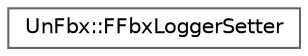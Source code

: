 digraph "Graphical Class Hierarchy"
{
 // INTERACTIVE_SVG=YES
 // LATEX_PDF_SIZE
  bgcolor="transparent";
  edge [fontname=Helvetica,fontsize=10,labelfontname=Helvetica,labelfontsize=10];
  node [fontname=Helvetica,fontsize=10,shape=box,height=0.2,width=0.4];
  rankdir="LR";
  Node0 [id="Node000000",label="UnFbx::FFbxLoggerSetter",height=0.2,width=0.4,color="grey40", fillcolor="white", style="filled",URL="$da/da9/classUnFbx_1_1FFbxLoggerSetter.html",tooltip="This class is to make sure Logger isn't used by outside of purpose."];
}
